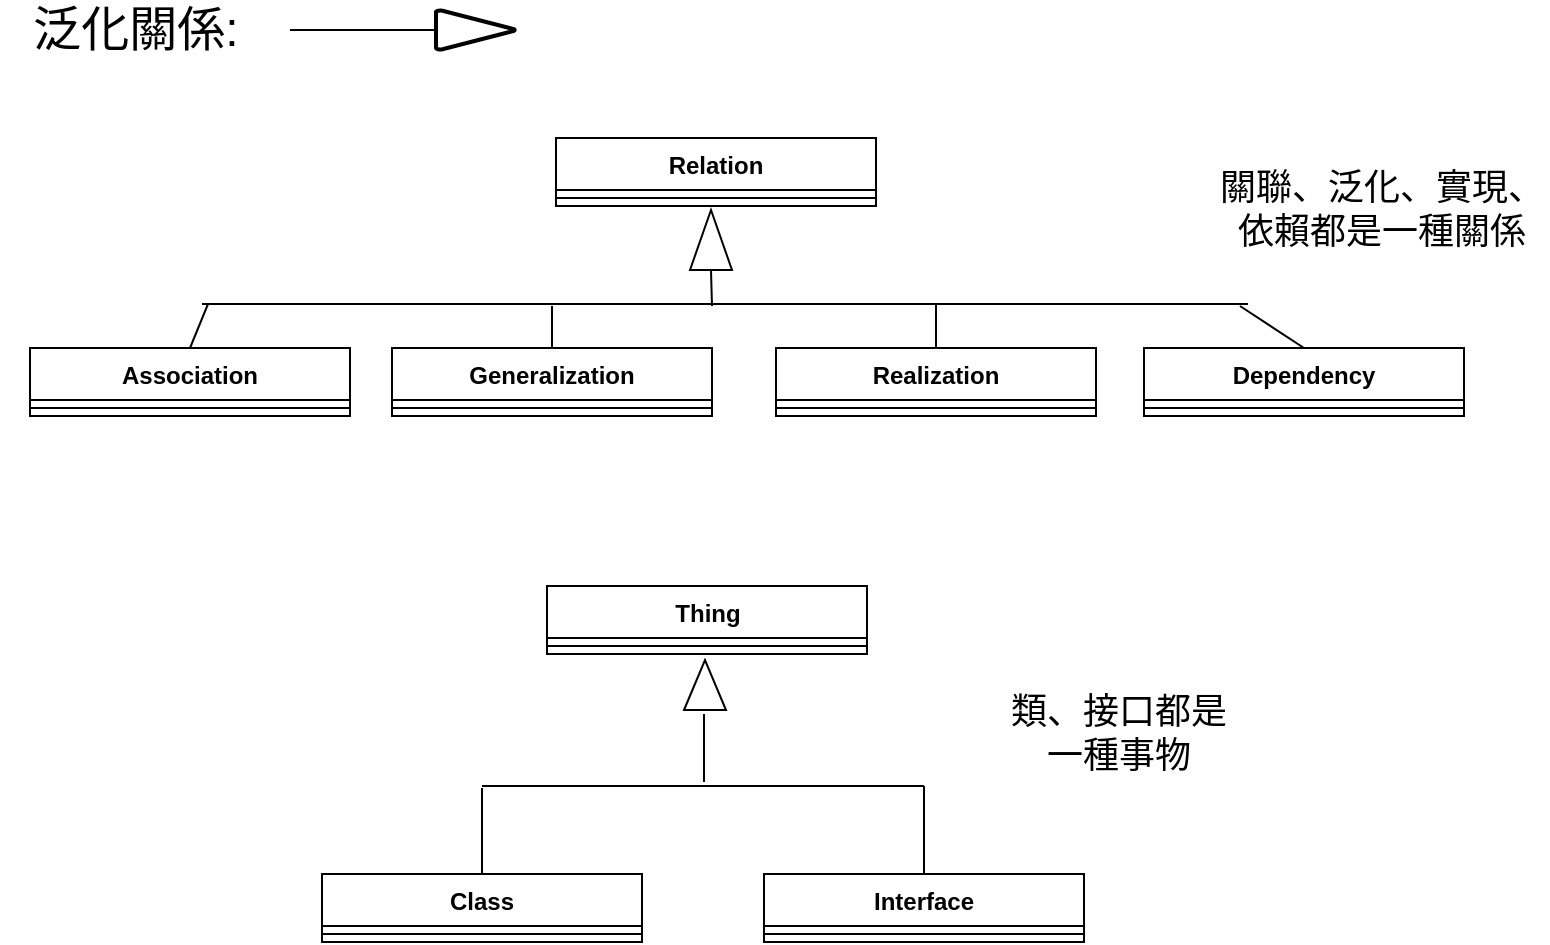 <mxfile version="22.0.8" type="device">
  <diagram name="第 1 页" id="Br1ibwmCmcFx2N9hwT8p">
    <mxGraphModel dx="667" dy="720" grid="0" gridSize="10" guides="1" tooltips="1" connect="1" arrows="1" fold="1" page="1" pageScale="1" pageWidth="827" pageHeight="1169" math="0" shadow="0">
      <root>
        <mxCell id="0" />
        <mxCell id="1" parent="0" />
        <mxCell id="IUmGNu2k-DWXKbYTk_gy-1" value="&lt;span style=&quot;font-size: 24px;&quot;&gt;泛化關係:&lt;/span&gt;" style="text;html=1;strokeColor=none;fillColor=none;align=center;verticalAlign=middle;whiteSpace=wrap;rounded=0;" vertex="1" parent="1">
          <mxGeometry x="13" y="154" width="136" height="30" as="geometry" />
        </mxCell>
        <mxCell id="IUmGNu2k-DWXKbYTk_gy-2" value="" style="line;strokeWidth=1;rotatable=0;dashed=0;labelPosition=right;align=left;verticalAlign=middle;spacingTop=0;spacingLeft=6;points=[];portConstraint=eastwest;" vertex="1" parent="1">
          <mxGeometry x="158" y="164" width="73" height="10" as="geometry" />
        </mxCell>
        <mxCell id="IUmGNu2k-DWXKbYTk_gy-3" value="" style="strokeWidth=2;html=1;shape=mxgraph.flowchart.extract_or_measurement;whiteSpace=wrap;direction=south;" vertex="1" parent="1">
          <mxGeometry x="231" y="159.25" width="39.5" height="19.5" as="geometry" />
        </mxCell>
        <mxCell id="IUmGNu2k-DWXKbYTk_gy-4" value="Relation" style="swimlane;fontStyle=1;align=center;verticalAlign=top;childLayout=stackLayout;horizontal=1;startSize=26;horizontalStack=0;resizeParent=1;resizeParentMax=0;resizeLast=0;collapsible=1;marginBottom=0;whiteSpace=wrap;html=1;" vertex="1" parent="1">
          <mxGeometry x="291" y="223" width="160" height="34" as="geometry" />
        </mxCell>
        <mxCell id="IUmGNu2k-DWXKbYTk_gy-6" value="" style="line;strokeWidth=1;fillColor=none;align=left;verticalAlign=middle;spacingTop=-1;spacingLeft=3;spacingRight=3;rotatable=0;labelPosition=right;points=[];portConstraint=eastwest;strokeColor=inherit;" vertex="1" parent="IUmGNu2k-DWXKbYTk_gy-4">
          <mxGeometry y="26" width="160" height="8" as="geometry" />
        </mxCell>
        <mxCell id="IUmGNu2k-DWXKbYTk_gy-8" value="Association" style="swimlane;fontStyle=1;align=center;verticalAlign=top;childLayout=stackLayout;horizontal=1;startSize=26;horizontalStack=0;resizeParent=1;resizeParentMax=0;resizeLast=0;collapsible=1;marginBottom=0;whiteSpace=wrap;html=1;" vertex="1" parent="1">
          <mxGeometry x="28" y="328" width="160" height="34" as="geometry" />
        </mxCell>
        <mxCell id="IUmGNu2k-DWXKbYTk_gy-9" value="" style="line;strokeWidth=1;fillColor=none;align=left;verticalAlign=middle;spacingTop=-1;spacingLeft=3;spacingRight=3;rotatable=0;labelPosition=right;points=[];portConstraint=eastwest;strokeColor=inherit;" vertex="1" parent="IUmGNu2k-DWXKbYTk_gy-8">
          <mxGeometry y="26" width="160" height="8" as="geometry" />
        </mxCell>
        <mxCell id="IUmGNu2k-DWXKbYTk_gy-10" value="Generalization" style="swimlane;fontStyle=1;align=center;verticalAlign=top;childLayout=stackLayout;horizontal=1;startSize=26;horizontalStack=0;resizeParent=1;resizeParentMax=0;resizeLast=0;collapsible=1;marginBottom=0;whiteSpace=wrap;html=1;" vertex="1" parent="1">
          <mxGeometry x="209" y="328" width="160" height="34" as="geometry" />
        </mxCell>
        <mxCell id="IUmGNu2k-DWXKbYTk_gy-11" value="" style="line;strokeWidth=1;fillColor=none;align=left;verticalAlign=middle;spacingTop=-1;spacingLeft=3;spacingRight=3;rotatable=0;labelPosition=right;points=[];portConstraint=eastwest;strokeColor=inherit;" vertex="1" parent="IUmGNu2k-DWXKbYTk_gy-10">
          <mxGeometry y="26" width="160" height="8" as="geometry" />
        </mxCell>
        <mxCell id="IUmGNu2k-DWXKbYTk_gy-12" value="Realization" style="swimlane;fontStyle=1;align=center;verticalAlign=top;childLayout=stackLayout;horizontal=1;startSize=26;horizontalStack=0;resizeParent=1;resizeParentMax=0;resizeLast=0;collapsible=1;marginBottom=0;whiteSpace=wrap;html=1;" vertex="1" parent="1">
          <mxGeometry x="401" y="328" width="160" height="34" as="geometry" />
        </mxCell>
        <mxCell id="IUmGNu2k-DWXKbYTk_gy-13" value="" style="line;strokeWidth=1;fillColor=none;align=left;verticalAlign=middle;spacingTop=-1;spacingLeft=3;spacingRight=3;rotatable=0;labelPosition=right;points=[];portConstraint=eastwest;strokeColor=inherit;" vertex="1" parent="IUmGNu2k-DWXKbYTk_gy-12">
          <mxGeometry y="26" width="160" height="8" as="geometry" />
        </mxCell>
        <mxCell id="IUmGNu2k-DWXKbYTk_gy-14" value="Dependency" style="swimlane;fontStyle=1;align=center;verticalAlign=top;childLayout=stackLayout;horizontal=1;startSize=26;horizontalStack=0;resizeParent=1;resizeParentMax=0;resizeLast=0;collapsible=1;marginBottom=0;whiteSpace=wrap;html=1;" vertex="1" parent="1">
          <mxGeometry x="585" y="328" width="160" height="34" as="geometry" />
        </mxCell>
        <mxCell id="IUmGNu2k-DWXKbYTk_gy-15" value="" style="line;strokeWidth=1;fillColor=none;align=left;verticalAlign=middle;spacingTop=-1;spacingLeft=3;spacingRight=3;rotatable=0;labelPosition=right;points=[];portConstraint=eastwest;strokeColor=inherit;" vertex="1" parent="IUmGNu2k-DWXKbYTk_gy-14">
          <mxGeometry y="26" width="160" height="8" as="geometry" />
        </mxCell>
        <mxCell id="IUmGNu2k-DWXKbYTk_gy-22" value="" style="endArrow=none;html=1;rounded=0;" edge="1" parent="1">
          <mxGeometry width="50" height="50" relative="1" as="geometry">
            <mxPoint x="114" y="306" as="sourcePoint" />
            <mxPoint x="637" y="306" as="targetPoint" />
          </mxGeometry>
        </mxCell>
        <mxCell id="IUmGNu2k-DWXKbYTk_gy-23" value="" style="endArrow=none;html=1;rounded=0;" edge="1" parent="1" source="IUmGNu2k-DWXKbYTk_gy-24">
          <mxGeometry width="50" height="50" relative="1" as="geometry">
            <mxPoint x="370" y="306" as="sourcePoint" />
            <mxPoint x="370" y="265" as="targetPoint" />
          </mxGeometry>
        </mxCell>
        <mxCell id="IUmGNu2k-DWXKbYTk_gy-24" value="" style="triangle;whiteSpace=wrap;html=1;direction=north;" vertex="1" parent="1">
          <mxGeometry x="358" y="259" width="21" height="30" as="geometry" />
        </mxCell>
        <mxCell id="IUmGNu2k-DWXKbYTk_gy-27" value="" style="endArrow=none;html=1;rounded=0;entryX=0;entryY=0.5;entryDx=0;entryDy=0;" edge="1" parent="1" target="IUmGNu2k-DWXKbYTk_gy-24">
          <mxGeometry width="50" height="50" relative="1" as="geometry">
            <mxPoint x="369" y="307" as="sourcePoint" />
            <mxPoint x="425" y="282" as="targetPoint" />
          </mxGeometry>
        </mxCell>
        <mxCell id="IUmGNu2k-DWXKbYTk_gy-28" value="" style="endArrow=none;html=1;rounded=0;exitX=0.5;exitY=0;exitDx=0;exitDy=0;" edge="1" parent="1" source="IUmGNu2k-DWXKbYTk_gy-8">
          <mxGeometry width="50" height="50" relative="1" as="geometry">
            <mxPoint x="390" y="560" as="sourcePoint" />
            <mxPoint x="117" y="306" as="targetPoint" />
          </mxGeometry>
        </mxCell>
        <mxCell id="IUmGNu2k-DWXKbYTk_gy-29" value="" style="endArrow=none;html=1;rounded=0;exitX=0.5;exitY=0;exitDx=0;exitDy=0;" edge="1" parent="1" source="IUmGNu2k-DWXKbYTk_gy-10">
          <mxGeometry width="50" height="50" relative="1" as="geometry">
            <mxPoint x="390" y="560" as="sourcePoint" />
            <mxPoint x="289" y="307" as="targetPoint" />
          </mxGeometry>
        </mxCell>
        <mxCell id="IUmGNu2k-DWXKbYTk_gy-30" value="" style="endArrow=none;html=1;rounded=0;exitX=0.5;exitY=0;exitDx=0;exitDy=0;" edge="1" parent="1" source="IUmGNu2k-DWXKbYTk_gy-12">
          <mxGeometry width="50" height="50" relative="1" as="geometry">
            <mxPoint x="390" y="560" as="sourcePoint" />
            <mxPoint x="481" y="306" as="targetPoint" />
          </mxGeometry>
        </mxCell>
        <mxCell id="IUmGNu2k-DWXKbYTk_gy-31" value="" style="endArrow=none;html=1;rounded=0;exitX=0.5;exitY=0;exitDx=0;exitDy=0;" edge="1" parent="1" source="IUmGNu2k-DWXKbYTk_gy-14">
          <mxGeometry width="50" height="50" relative="1" as="geometry">
            <mxPoint x="390" y="560" as="sourcePoint" />
            <mxPoint x="633" y="307" as="targetPoint" />
          </mxGeometry>
        </mxCell>
        <mxCell id="IUmGNu2k-DWXKbYTk_gy-32" value="&lt;font style=&quot;font-size: 18px;&quot;&gt;關聯、泛化、實現、依賴都是一種關係&lt;/font&gt;" style="text;html=1;strokeColor=none;fillColor=none;align=center;verticalAlign=middle;whiteSpace=wrap;rounded=0;" vertex="1" parent="1">
          <mxGeometry x="621" y="244" width="166" height="30" as="geometry" />
        </mxCell>
        <mxCell id="IUmGNu2k-DWXKbYTk_gy-33" value="Thing" style="swimlane;fontStyle=1;align=center;verticalAlign=top;childLayout=stackLayout;horizontal=1;startSize=26;horizontalStack=0;resizeParent=1;resizeParentMax=0;resizeLast=0;collapsible=1;marginBottom=0;whiteSpace=wrap;html=1;" vertex="1" parent="1">
          <mxGeometry x="286.5" y="447" width="160" height="34" as="geometry" />
        </mxCell>
        <mxCell id="IUmGNu2k-DWXKbYTk_gy-35" value="" style="line;strokeWidth=1;fillColor=none;align=left;verticalAlign=middle;spacingTop=-1;spacingLeft=3;spacingRight=3;rotatable=0;labelPosition=right;points=[];portConstraint=eastwest;strokeColor=inherit;" vertex="1" parent="IUmGNu2k-DWXKbYTk_gy-33">
          <mxGeometry y="26" width="160" height="8" as="geometry" />
        </mxCell>
        <mxCell id="IUmGNu2k-DWXKbYTk_gy-38" value="Class" style="swimlane;fontStyle=1;align=center;verticalAlign=top;childLayout=stackLayout;horizontal=1;startSize=26;horizontalStack=0;resizeParent=1;resizeParentMax=0;resizeLast=0;collapsible=1;marginBottom=0;whiteSpace=wrap;html=1;" vertex="1" parent="1">
          <mxGeometry x="174" y="591" width="160" height="34" as="geometry" />
        </mxCell>
        <mxCell id="IUmGNu2k-DWXKbYTk_gy-39" value="" style="line;strokeWidth=1;fillColor=none;align=left;verticalAlign=middle;spacingTop=-1;spacingLeft=3;spacingRight=3;rotatable=0;labelPosition=right;points=[];portConstraint=eastwest;strokeColor=inherit;" vertex="1" parent="IUmGNu2k-DWXKbYTk_gy-38">
          <mxGeometry y="26" width="160" height="8" as="geometry" />
        </mxCell>
        <mxCell id="IUmGNu2k-DWXKbYTk_gy-40" value="Interface" style="swimlane;fontStyle=1;align=center;verticalAlign=top;childLayout=stackLayout;horizontal=1;startSize=26;horizontalStack=0;resizeParent=1;resizeParentMax=0;resizeLast=0;collapsible=1;marginBottom=0;whiteSpace=wrap;html=1;" vertex="1" parent="1">
          <mxGeometry x="395" y="591" width="160" height="34" as="geometry" />
        </mxCell>
        <mxCell id="IUmGNu2k-DWXKbYTk_gy-41" value="" style="line;strokeWidth=1;fillColor=none;align=left;verticalAlign=middle;spacingTop=-1;spacingLeft=3;spacingRight=3;rotatable=0;labelPosition=right;points=[];portConstraint=eastwest;strokeColor=inherit;" vertex="1" parent="IUmGNu2k-DWXKbYTk_gy-40">
          <mxGeometry y="26" width="160" height="8" as="geometry" />
        </mxCell>
        <mxCell id="IUmGNu2k-DWXKbYTk_gy-42" value="" style="endArrow=none;html=1;rounded=0;" edge="1" parent="1">
          <mxGeometry width="50" height="50" relative="1" as="geometry">
            <mxPoint x="254" y="547" as="sourcePoint" />
            <mxPoint x="475" y="547" as="targetPoint" />
          </mxGeometry>
        </mxCell>
        <mxCell id="IUmGNu2k-DWXKbYTk_gy-43" value="" style="endArrow=none;html=1;rounded=0;" edge="1" parent="1">
          <mxGeometry width="50" height="50" relative="1" as="geometry">
            <mxPoint x="365" y="545" as="sourcePoint" />
            <mxPoint x="365" y="511" as="targetPoint" />
          </mxGeometry>
        </mxCell>
        <mxCell id="IUmGNu2k-DWXKbYTk_gy-44" value="" style="triangle;whiteSpace=wrap;html=1;direction=north;" vertex="1" parent="1">
          <mxGeometry x="355" y="484" width="21" height="25" as="geometry" />
        </mxCell>
        <mxCell id="IUmGNu2k-DWXKbYTk_gy-45" value="" style="endArrow=none;html=1;rounded=0;exitX=0.5;exitY=0;exitDx=0;exitDy=0;" edge="1" parent="1" source="IUmGNu2k-DWXKbYTk_gy-38">
          <mxGeometry width="50" height="50" relative="1" as="geometry">
            <mxPoint x="390" y="552" as="sourcePoint" />
            <mxPoint x="254" y="548" as="targetPoint" />
          </mxGeometry>
        </mxCell>
        <mxCell id="IUmGNu2k-DWXKbYTk_gy-46" value="" style="endArrow=none;html=1;rounded=0;exitX=0.5;exitY=0;exitDx=0;exitDy=0;" edge="1" parent="1" source="IUmGNu2k-DWXKbYTk_gy-40">
          <mxGeometry width="50" height="50" relative="1" as="geometry">
            <mxPoint x="390" y="552" as="sourcePoint" />
            <mxPoint x="475" y="547" as="targetPoint" />
          </mxGeometry>
        </mxCell>
        <mxCell id="IUmGNu2k-DWXKbYTk_gy-47" value="&lt;font style=&quot;font-size: 18px;&quot;&gt;類、接口都是一種事物&lt;/font&gt;" style="text;html=1;strokeColor=none;fillColor=none;align=center;verticalAlign=middle;whiteSpace=wrap;rounded=0;" vertex="1" parent="1">
          <mxGeometry x="515" y="506" width="115" height="30" as="geometry" />
        </mxCell>
      </root>
    </mxGraphModel>
  </diagram>
</mxfile>
